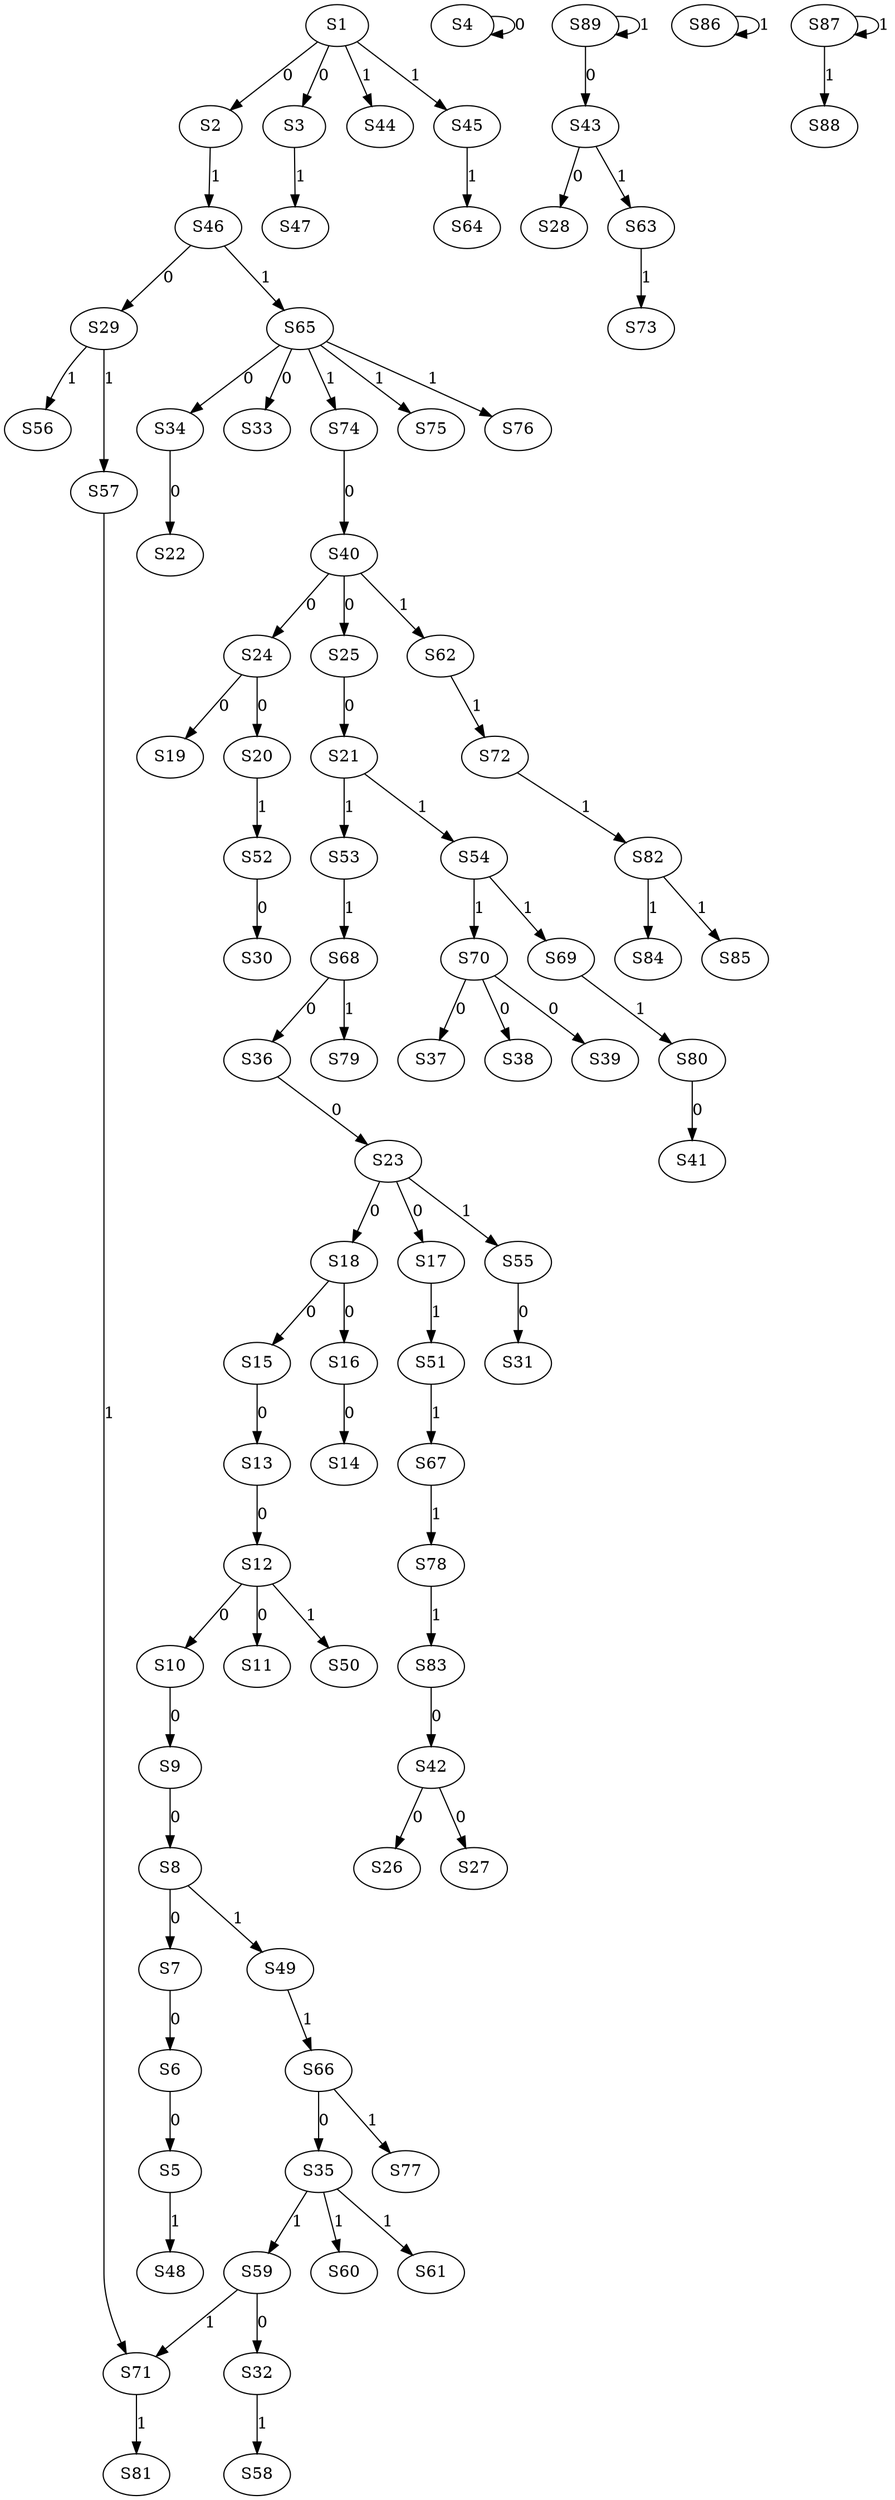 strict digraph {
	S1 -> S2 [ label = 0 ];
	S1 -> S3 [ label = 0 ];
	S4 -> S4 [ label = 0 ];
	S6 -> S5 [ label = 0 ];
	S7 -> S6 [ label = 0 ];
	S8 -> S7 [ label = 0 ];
	S9 -> S8 [ label = 0 ];
	S10 -> S9 [ label = 0 ];
	S12 -> S10 [ label = 0 ];
	S12 -> S11 [ label = 0 ];
	S13 -> S12 [ label = 0 ];
	S15 -> S13 [ label = 0 ];
	S16 -> S14 [ label = 0 ];
	S18 -> S15 [ label = 0 ];
	S18 -> S16 [ label = 0 ];
	S23 -> S17 [ label = 0 ];
	S23 -> S18 [ label = 0 ];
	S24 -> S19 [ label = 0 ];
	S24 -> S20 [ label = 0 ];
	S25 -> S21 [ label = 0 ];
	S34 -> S22 [ label = 0 ];
	S36 -> S23 [ label = 0 ];
	S40 -> S24 [ label = 0 ];
	S40 -> S25 [ label = 0 ];
	S42 -> S26 [ label = 0 ];
	S42 -> S27 [ label = 0 ];
	S43 -> S28 [ label = 0 ];
	S46 -> S29 [ label = 0 ];
	S52 -> S30 [ label = 0 ];
	S55 -> S31 [ label = 0 ];
	S59 -> S32 [ label = 0 ];
	S65 -> S33 [ label = 0 ];
	S65 -> S34 [ label = 0 ];
	S66 -> S35 [ label = 0 ];
	S68 -> S36 [ label = 0 ];
	S70 -> S37 [ label = 0 ];
	S70 -> S38 [ label = 0 ];
	S70 -> S39 [ label = 0 ];
	S74 -> S40 [ label = 0 ];
	S80 -> S41 [ label = 0 ];
	S83 -> S42 [ label = 0 ];
	S89 -> S43 [ label = 0 ];
	S1 -> S44 [ label = 1 ];
	S1 -> S45 [ label = 1 ];
	S2 -> S46 [ label = 1 ];
	S3 -> S47 [ label = 1 ];
	S5 -> S48 [ label = 1 ];
	S8 -> S49 [ label = 1 ];
	S12 -> S50 [ label = 1 ];
	S17 -> S51 [ label = 1 ];
	S20 -> S52 [ label = 1 ];
	S21 -> S53 [ label = 1 ];
	S21 -> S54 [ label = 1 ];
	S23 -> S55 [ label = 1 ];
	S29 -> S56 [ label = 1 ];
	S29 -> S57 [ label = 1 ];
	S32 -> S58 [ label = 1 ];
	S35 -> S59 [ label = 1 ];
	S35 -> S60 [ label = 1 ];
	S35 -> S61 [ label = 1 ];
	S40 -> S62 [ label = 1 ];
	S43 -> S63 [ label = 1 ];
	S45 -> S64 [ label = 1 ];
	S46 -> S65 [ label = 1 ];
	S49 -> S66 [ label = 1 ];
	S51 -> S67 [ label = 1 ];
	S53 -> S68 [ label = 1 ];
	S54 -> S69 [ label = 1 ];
	S54 -> S70 [ label = 1 ];
	S57 -> S71 [ label = 1 ];
	S62 -> S72 [ label = 1 ];
	S63 -> S73 [ label = 1 ];
	S65 -> S74 [ label = 1 ];
	S65 -> S75 [ label = 1 ];
	S65 -> S76 [ label = 1 ];
	S66 -> S77 [ label = 1 ];
	S67 -> S78 [ label = 1 ];
	S68 -> S79 [ label = 1 ];
	S69 -> S80 [ label = 1 ];
	S71 -> S81 [ label = 1 ];
	S72 -> S82 [ label = 1 ];
	S78 -> S83 [ label = 1 ];
	S82 -> S84 [ label = 1 ];
	S82 -> S85 [ label = 1 ];
	S86 -> S86 [ label = 1 ];
	S87 -> S87 [ label = 1 ];
	S87 -> S88 [ label = 1 ];
	S89 -> S89 [ label = 1 ];
	S59 -> S71 [ label = 1 ];
}